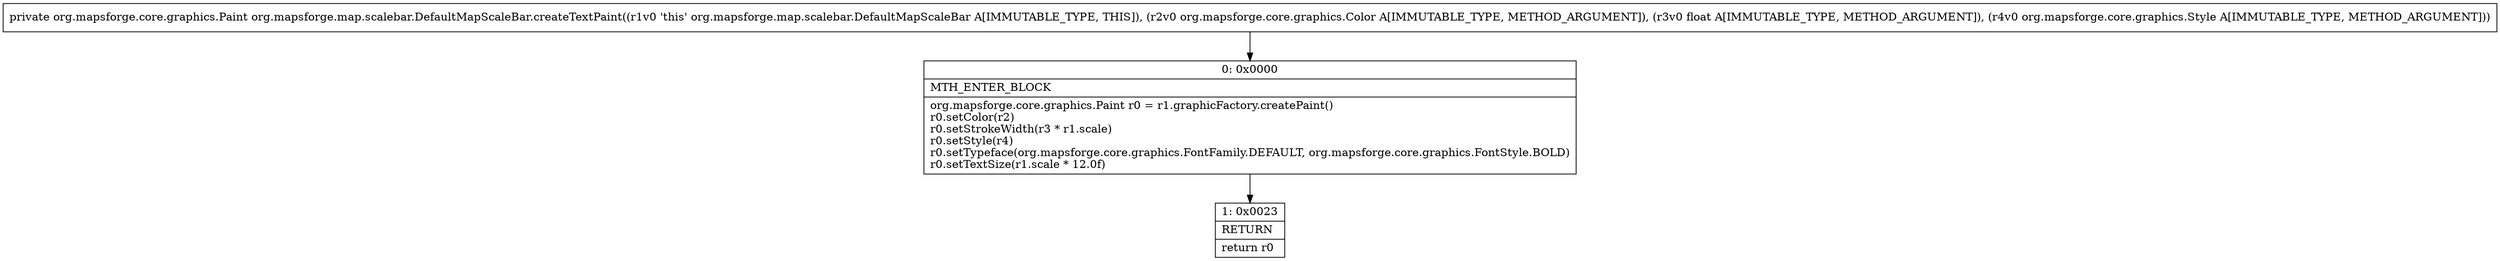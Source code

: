 digraph "CFG fororg.mapsforge.map.scalebar.DefaultMapScaleBar.createTextPaint(Lorg\/mapsforge\/core\/graphics\/Color;FLorg\/mapsforge\/core\/graphics\/Style;)Lorg\/mapsforge\/core\/graphics\/Paint;" {
Node_0 [shape=record,label="{0\:\ 0x0000|MTH_ENTER_BLOCK\l|org.mapsforge.core.graphics.Paint r0 = r1.graphicFactory.createPaint()\lr0.setColor(r2)\lr0.setStrokeWidth(r3 * r1.scale)\lr0.setStyle(r4)\lr0.setTypeface(org.mapsforge.core.graphics.FontFamily.DEFAULT, org.mapsforge.core.graphics.FontStyle.BOLD)\lr0.setTextSize(r1.scale * 12.0f)\l}"];
Node_1 [shape=record,label="{1\:\ 0x0023|RETURN\l|return r0\l}"];
MethodNode[shape=record,label="{private org.mapsforge.core.graphics.Paint org.mapsforge.map.scalebar.DefaultMapScaleBar.createTextPaint((r1v0 'this' org.mapsforge.map.scalebar.DefaultMapScaleBar A[IMMUTABLE_TYPE, THIS]), (r2v0 org.mapsforge.core.graphics.Color A[IMMUTABLE_TYPE, METHOD_ARGUMENT]), (r3v0 float A[IMMUTABLE_TYPE, METHOD_ARGUMENT]), (r4v0 org.mapsforge.core.graphics.Style A[IMMUTABLE_TYPE, METHOD_ARGUMENT])) }"];
MethodNode -> Node_0;
Node_0 -> Node_1;
}

